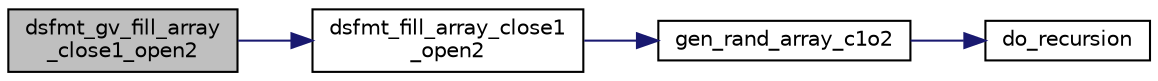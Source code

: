 digraph "dsfmt_gv_fill_array_close1_open2"
{
 // INTERACTIVE_SVG=YES
  edge [fontname="Helvetica",fontsize="10",labelfontname="Helvetica",labelfontsize="10"];
  node [fontname="Helvetica",fontsize="10",shape=record];
  rankdir="LR";
  Node1 [label="dsfmt_gv_fill_array\l_close1_open2",height=0.2,width=0.4,color="black", fillcolor="grey75", style="filled", fontcolor="black"];
  Node1 -> Node2 [color="midnightblue",fontsize="10",style="solid",fontname="Helvetica"];
  Node2 [label="dsfmt_fill_array_close1\l_open2",height=0.2,width=0.4,color="black", fillcolor="white", style="filled",URL="$d_s_f_m_t_8h.html#abeef257039f3b95b7475bbecdb521b89"];
  Node2 -> Node3 [color="midnightblue",fontsize="10",style="solid",fontname="Helvetica"];
  Node3 [label="gen_rand_array_c1o2",height=0.2,width=0.4,color="black", fillcolor="white", style="filled",URL="$d_s_f_m_t_8c.html#aa56a7244d54e2e8bb162a91ebe098e65"];
  Node3 -> Node4 [color="midnightblue",fontsize="10",style="solid",fontname="Helvetica"];
  Node4 [label="do_recursion",height=0.2,width=0.4,color="black", fillcolor="white", style="filled",URL="$d_s_f_m_t_8c.html#a43e33e2235015c9c072bad7dfe1a282c"];
}

